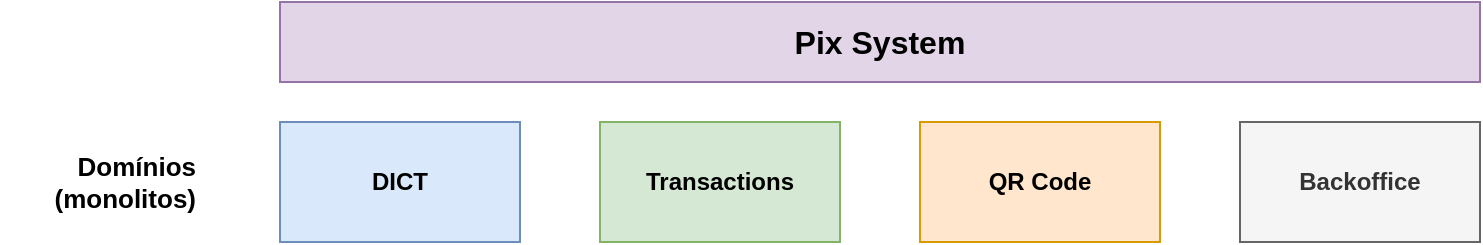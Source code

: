 <mxfile version="24.8.4">
  <diagram name="Página-1" id="q5TEK1qGrJvU0hp6Mzcu">
    <mxGraphModel dx="1426" dy="747" grid="1" gridSize="10" guides="1" tooltips="1" connect="1" arrows="1" fold="1" page="1" pageScale="1" pageWidth="1169" pageHeight="827" math="0" shadow="0">
      <root>
        <mxCell id="0" />
        <mxCell id="1" parent="0" />
        <mxCell id="WJ8SlxGJPr_3qT30-I-g-1" value="Pix System" style="rounded=0;whiteSpace=wrap;html=1;fontSize=16;fillColor=#e1d5e7;strokeColor=#9673a6;fontStyle=1" vertex="1" parent="1">
          <mxGeometry x="310" y="260" width="600" height="40" as="geometry" />
        </mxCell>
        <mxCell id="WJ8SlxGJPr_3qT30-I-g-2" value="DICT" style="rounded=0;whiteSpace=wrap;html=1;fillColor=#dae8fc;strokeColor=#6c8ebf;fontStyle=1" vertex="1" parent="1">
          <mxGeometry x="310" y="320" width="120" height="60" as="geometry" />
        </mxCell>
        <mxCell id="WJ8SlxGJPr_3qT30-I-g-3" value="Transactions" style="rounded=0;whiteSpace=wrap;html=1;fillColor=#d5e8d4;strokeColor=#82b366;fontStyle=1" vertex="1" parent="1">
          <mxGeometry x="470" y="320" width="120" height="60" as="geometry" />
        </mxCell>
        <mxCell id="WJ8SlxGJPr_3qT30-I-g-4" value="QR Code" style="rounded=0;whiteSpace=wrap;html=1;fillColor=#ffe6cc;strokeColor=#d79b00;fontStyle=1" vertex="1" parent="1">
          <mxGeometry x="630" y="320" width="120" height="60" as="geometry" />
        </mxCell>
        <mxCell id="WJ8SlxGJPr_3qT30-I-g-5" value="Backoffice" style="rounded=0;whiteSpace=wrap;html=1;fillColor=#f5f5f5;strokeColor=#666666;fontColor=#333333;fontStyle=1" vertex="1" parent="1">
          <mxGeometry x="790" y="320" width="120" height="60" as="geometry" />
        </mxCell>
        <mxCell id="WJ8SlxGJPr_3qT30-I-g-6" value="Domínios (monolitos)" style="text;html=1;align=right;verticalAlign=middle;whiteSpace=wrap;rounded=0;fontStyle=1;fontSize=13;" vertex="1" parent="1">
          <mxGeometry x="170" y="335" width="100" height="30" as="geometry" />
        </mxCell>
      </root>
    </mxGraphModel>
  </diagram>
</mxfile>
